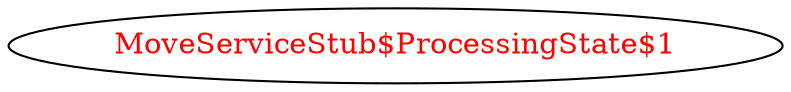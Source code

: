 digraph dependencyGraph {
 concentrate=true;
 ranksep="2.0";
 rankdir="LR"; 
 splines="ortho";
"MoveServiceStub$ProcessingState$1" [fontcolor="red"];
}